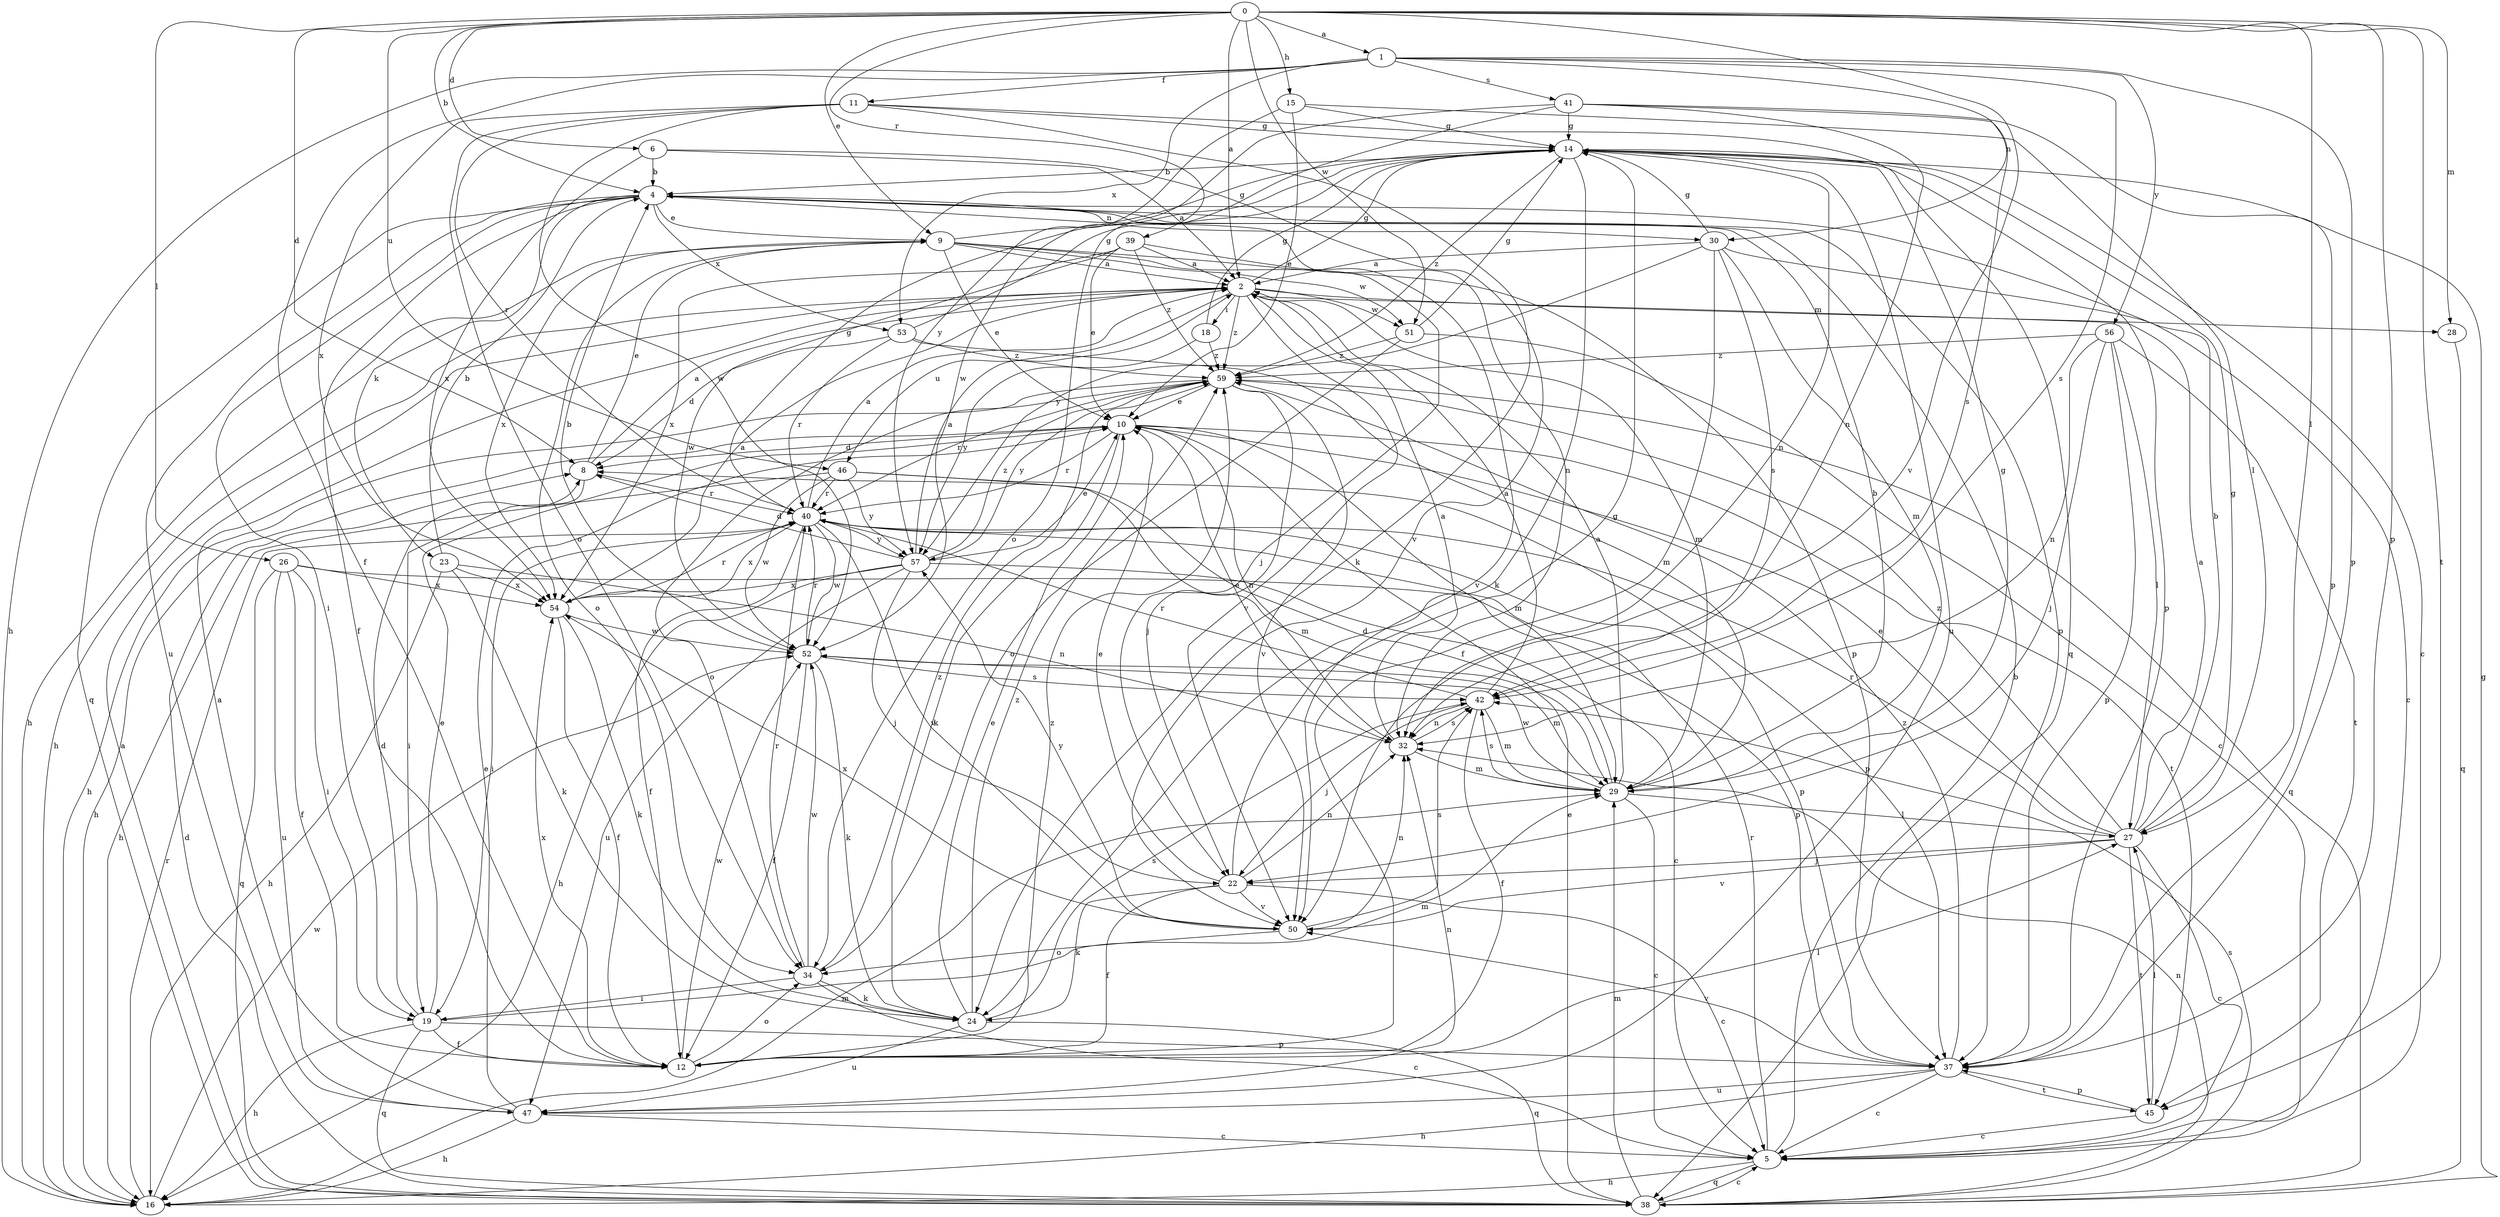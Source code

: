 strict digraph  {
0;
1;
2;
4;
5;
6;
8;
9;
10;
11;
12;
14;
15;
16;
18;
19;
22;
23;
24;
26;
27;
28;
29;
30;
32;
34;
37;
38;
39;
40;
41;
42;
45;
46;
47;
50;
51;
52;
53;
54;
56;
57;
59;
0 -> 1  [label=a];
0 -> 2  [label=a];
0 -> 4  [label=b];
0 -> 6  [label=d];
0 -> 8  [label=d];
0 -> 9  [label=e];
0 -> 15  [label=h];
0 -> 26  [label=l];
0 -> 27  [label=l];
0 -> 28  [label=m];
0 -> 37  [label=p];
0 -> 39  [label=r];
0 -> 45  [label=t];
0 -> 46  [label=u];
0 -> 50  [label=v];
0 -> 51  [label=w];
1 -> 11  [label=f];
1 -> 12  [label=f];
1 -> 16  [label=h];
1 -> 30  [label=n];
1 -> 37  [label=p];
1 -> 41  [label=s];
1 -> 42  [label=s];
1 -> 53  [label=x];
1 -> 56  [label=y];
2 -> 14  [label=g];
2 -> 16  [label=h];
2 -> 18  [label=i];
2 -> 28  [label=m];
2 -> 29  [label=m];
2 -> 46  [label=u];
2 -> 50  [label=v];
2 -> 51  [label=w];
2 -> 59  [label=z];
4 -> 9  [label=e];
4 -> 12  [label=f];
4 -> 19  [label=i];
4 -> 23  [label=k];
4 -> 30  [label=n];
4 -> 32  [label=n];
4 -> 37  [label=p];
4 -> 38  [label=q];
4 -> 47  [label=u];
4 -> 53  [label=x];
5 -> 4  [label=b];
5 -> 16  [label=h];
5 -> 38  [label=q];
5 -> 40  [label=r];
6 -> 2  [label=a];
6 -> 4  [label=b];
6 -> 50  [label=v];
6 -> 54  [label=x];
8 -> 2  [label=a];
8 -> 9  [label=e];
8 -> 19  [label=i];
8 -> 40  [label=r];
9 -> 2  [label=a];
9 -> 10  [label=e];
9 -> 14  [label=g];
9 -> 16  [label=h];
9 -> 22  [label=j];
9 -> 34  [label=o];
9 -> 37  [label=p];
9 -> 51  [label=w];
9 -> 54  [label=x];
10 -> 8  [label=d];
10 -> 16  [label=h];
10 -> 24  [label=k];
10 -> 29  [label=m];
10 -> 32  [label=n];
10 -> 40  [label=r];
10 -> 45  [label=t];
11 -> 14  [label=g];
11 -> 24  [label=k];
11 -> 34  [label=o];
11 -> 38  [label=q];
11 -> 40  [label=r];
11 -> 52  [label=w];
11 -> 54  [label=x];
12 -> 27  [label=l];
12 -> 34  [label=o];
12 -> 52  [label=w];
12 -> 54  [label=x];
12 -> 59  [label=z];
14 -> 4  [label=b];
14 -> 5  [label=c];
14 -> 24  [label=k];
14 -> 32  [label=n];
14 -> 37  [label=p];
14 -> 47  [label=u];
14 -> 59  [label=z];
15 -> 10  [label=e];
15 -> 14  [label=g];
15 -> 27  [label=l];
15 -> 57  [label=y];
16 -> 29  [label=m];
16 -> 40  [label=r];
16 -> 52  [label=w];
18 -> 14  [label=g];
18 -> 57  [label=y];
18 -> 59  [label=z];
19 -> 8  [label=d];
19 -> 10  [label=e];
19 -> 12  [label=f];
19 -> 16  [label=h];
19 -> 29  [label=m];
19 -> 37  [label=p];
19 -> 38  [label=q];
22 -> 5  [label=c];
22 -> 10  [label=e];
22 -> 12  [label=f];
22 -> 14  [label=g];
22 -> 24  [label=k];
22 -> 32  [label=n];
22 -> 50  [label=v];
23 -> 4  [label=b];
23 -> 16  [label=h];
23 -> 24  [label=k];
23 -> 32  [label=n];
23 -> 54  [label=x];
24 -> 10  [label=e];
24 -> 38  [label=q];
24 -> 42  [label=s];
24 -> 47  [label=u];
24 -> 59  [label=z];
26 -> 12  [label=f];
26 -> 19  [label=i];
26 -> 37  [label=p];
26 -> 38  [label=q];
26 -> 47  [label=u];
26 -> 54  [label=x];
27 -> 2  [label=a];
27 -> 4  [label=b];
27 -> 5  [label=c];
27 -> 10  [label=e];
27 -> 14  [label=g];
27 -> 22  [label=j];
27 -> 40  [label=r];
27 -> 45  [label=t];
27 -> 50  [label=v];
27 -> 59  [label=z];
28 -> 38  [label=q];
29 -> 2  [label=a];
29 -> 4  [label=b];
29 -> 5  [label=c];
29 -> 8  [label=d];
29 -> 14  [label=g];
29 -> 27  [label=l];
29 -> 42  [label=s];
29 -> 52  [label=w];
30 -> 2  [label=a];
30 -> 5  [label=c];
30 -> 12  [label=f];
30 -> 14  [label=g];
30 -> 29  [label=m];
30 -> 42  [label=s];
30 -> 57  [label=y];
32 -> 2  [label=a];
32 -> 10  [label=e];
32 -> 29  [label=m];
32 -> 42  [label=s];
34 -> 5  [label=c];
34 -> 19  [label=i];
34 -> 24  [label=k];
34 -> 40  [label=r];
34 -> 52  [label=w];
34 -> 59  [label=z];
37 -> 5  [label=c];
37 -> 16  [label=h];
37 -> 45  [label=t];
37 -> 47  [label=u];
37 -> 50  [label=v];
37 -> 59  [label=z];
38 -> 2  [label=a];
38 -> 5  [label=c];
38 -> 8  [label=d];
38 -> 10  [label=e];
38 -> 14  [label=g];
38 -> 29  [label=m];
38 -> 32  [label=n];
38 -> 42  [label=s];
39 -> 2  [label=a];
39 -> 10  [label=e];
39 -> 50  [label=v];
39 -> 52  [label=w];
39 -> 54  [label=x];
39 -> 59  [label=z];
40 -> 2  [label=a];
40 -> 12  [label=f];
40 -> 14  [label=g];
40 -> 19  [label=i];
40 -> 37  [label=p];
40 -> 50  [label=v];
40 -> 52  [label=w];
40 -> 54  [label=x];
40 -> 57  [label=y];
41 -> 14  [label=g];
41 -> 32  [label=n];
41 -> 34  [label=o];
41 -> 37  [label=p];
41 -> 42  [label=s];
41 -> 52  [label=w];
42 -> 2  [label=a];
42 -> 12  [label=f];
42 -> 22  [label=j];
42 -> 29  [label=m];
42 -> 32  [label=n];
42 -> 40  [label=r];
45 -> 5  [label=c];
45 -> 27  [label=l];
45 -> 37  [label=p];
46 -> 16  [label=h];
46 -> 29  [label=m];
46 -> 37  [label=p];
46 -> 40  [label=r];
46 -> 52  [label=w];
46 -> 57  [label=y];
47 -> 2  [label=a];
47 -> 5  [label=c];
47 -> 10  [label=e];
47 -> 16  [label=h];
47 -> 32  [label=n];
50 -> 32  [label=n];
50 -> 34  [label=o];
50 -> 42  [label=s];
50 -> 54  [label=x];
50 -> 57  [label=y];
51 -> 5  [label=c];
51 -> 14  [label=g];
51 -> 34  [label=o];
51 -> 59  [label=z];
52 -> 4  [label=b];
52 -> 12  [label=f];
52 -> 24  [label=k];
52 -> 29  [label=m];
52 -> 40  [label=r];
52 -> 42  [label=s];
53 -> 8  [label=d];
53 -> 14  [label=g];
53 -> 29  [label=m];
53 -> 40  [label=r];
53 -> 59  [label=z];
54 -> 2  [label=a];
54 -> 12  [label=f];
54 -> 24  [label=k];
54 -> 40  [label=r];
54 -> 52  [label=w];
56 -> 22  [label=j];
56 -> 27  [label=l];
56 -> 32  [label=n];
56 -> 37  [label=p];
56 -> 45  [label=t];
56 -> 59  [label=z];
57 -> 2  [label=a];
57 -> 5  [label=c];
57 -> 8  [label=d];
57 -> 10  [label=e];
57 -> 16  [label=h];
57 -> 22  [label=j];
57 -> 47  [label=u];
57 -> 54  [label=x];
57 -> 59  [label=z];
59 -> 10  [label=e];
59 -> 16  [label=h];
59 -> 22  [label=j];
59 -> 34  [label=o];
59 -> 38  [label=q];
59 -> 40  [label=r];
59 -> 50  [label=v];
59 -> 57  [label=y];
}
